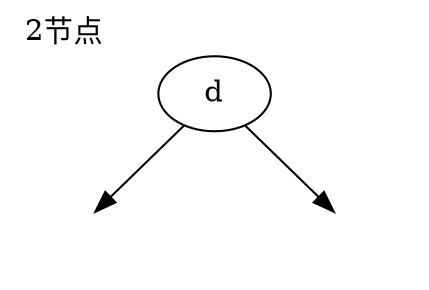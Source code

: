 digraph g{
//node[shape=circle];
label="2节点";
labeljust=l;
labelloc=t;

n1[label="d"];
n2[label="", style=invis];
n3[label="", style=invis];
n4[label="", style=invis];

n1->n2;
n1->n3[style=invis];
n1->n4;

}
